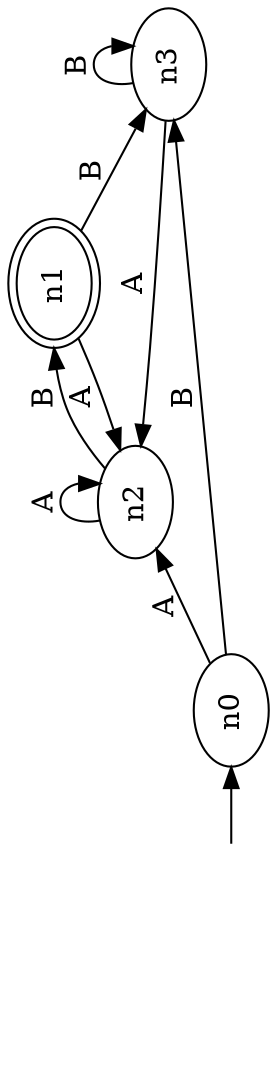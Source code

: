 // Format this file as a Postscript file with 
//    dot dfa1.dot -Tps -o out.ps

digraph dfa {
size="11,8.25";
rotate=90;
rankdir=LR;
n999999 [style=invis];
n999999 -> n0
n1 [peripheries=2];
n0 -> n2 [label=A];
n0 -> n3 [label=B];
n1 -> n2 [label=A];
n1 -> n3 [label=B];
n2 -> n2 [label=A];
n2 -> n1 [label=B];
n3 -> n2 [label=A];
n3 -> n3 [label=B];
}
